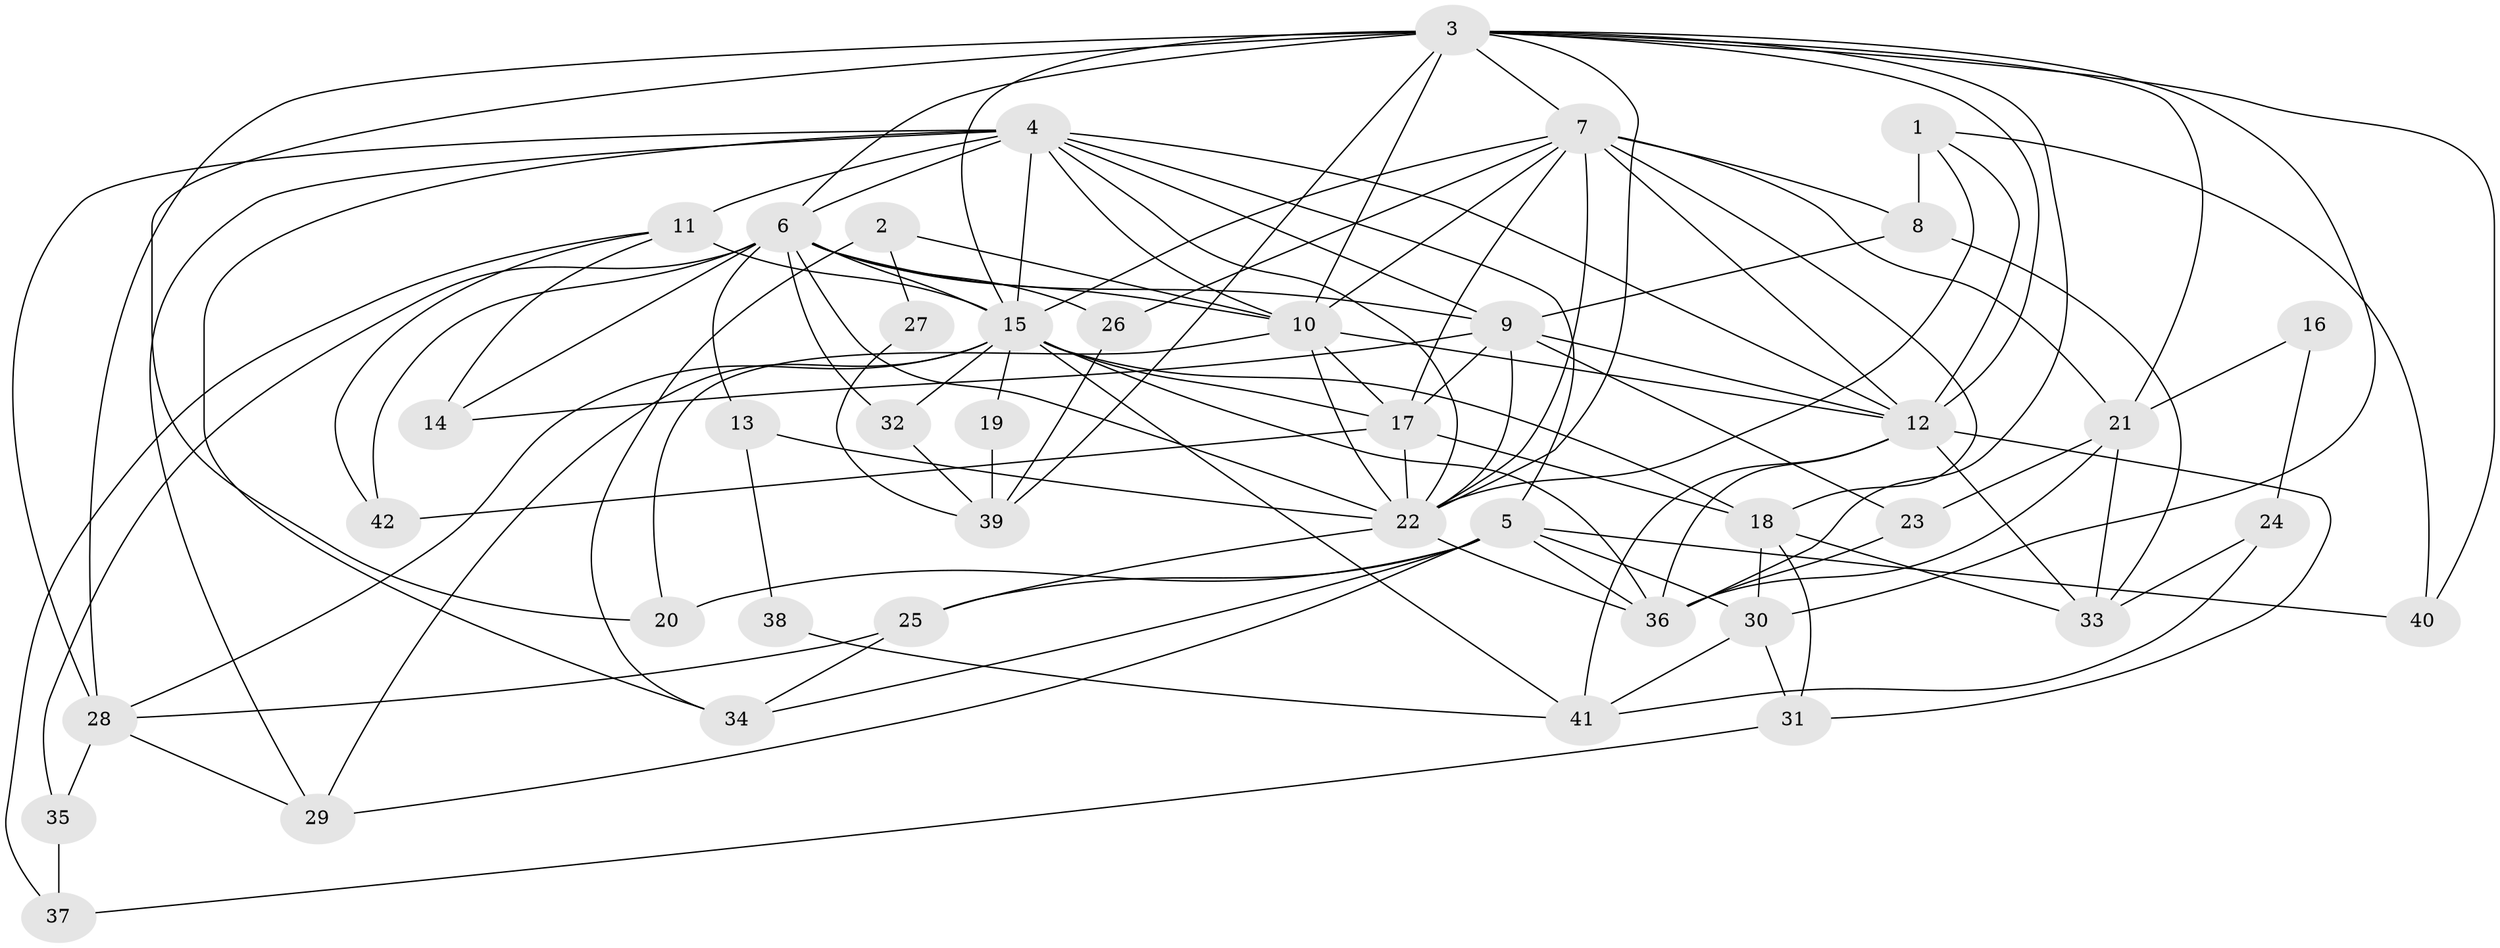 // original degree distribution, {3: 0.3173076923076923, 4: 0.28846153846153844, 5: 0.21153846153846154, 6: 0.057692307692307696, 2: 0.07692307692307693, 7: 0.04807692307692308}
// Generated by graph-tools (version 1.1) at 2025/50/03/04/25 22:50:53]
// undirected, 42 vertices, 115 edges
graph export_dot {
  node [color=gray90,style=filled];
  1;
  2;
  3;
  4;
  5;
  6;
  7;
  8;
  9;
  10;
  11;
  12;
  13;
  14;
  15;
  16;
  17;
  18;
  19;
  20;
  21;
  22;
  23;
  24;
  25;
  26;
  27;
  28;
  29;
  30;
  31;
  32;
  33;
  34;
  35;
  36;
  37;
  38;
  39;
  40;
  41;
  42;
  1 -- 8 [weight=4.0];
  1 -- 12 [weight=1.0];
  1 -- 22 [weight=1.0];
  1 -- 40 [weight=1.0];
  2 -- 10 [weight=1.0];
  2 -- 27 [weight=1.0];
  2 -- 34 [weight=1.0];
  3 -- 6 [weight=1.0];
  3 -- 7 [weight=1.0];
  3 -- 10 [weight=2.0];
  3 -- 12 [weight=1.0];
  3 -- 15 [weight=1.0];
  3 -- 20 [weight=1.0];
  3 -- 21 [weight=1.0];
  3 -- 22 [weight=2.0];
  3 -- 28 [weight=2.0];
  3 -- 30 [weight=1.0];
  3 -- 36 [weight=1.0];
  3 -- 39 [weight=1.0];
  3 -- 40 [weight=1.0];
  4 -- 5 [weight=1.0];
  4 -- 6 [weight=2.0];
  4 -- 9 [weight=3.0];
  4 -- 10 [weight=1.0];
  4 -- 11 [weight=3.0];
  4 -- 12 [weight=1.0];
  4 -- 15 [weight=1.0];
  4 -- 22 [weight=1.0];
  4 -- 28 [weight=1.0];
  4 -- 29 [weight=1.0];
  4 -- 34 [weight=1.0];
  5 -- 20 [weight=1.0];
  5 -- 25 [weight=1.0];
  5 -- 29 [weight=1.0];
  5 -- 30 [weight=1.0];
  5 -- 34 [weight=1.0];
  5 -- 36 [weight=4.0];
  5 -- 40 [weight=1.0];
  6 -- 9 [weight=2.0];
  6 -- 10 [weight=1.0];
  6 -- 13 [weight=1.0];
  6 -- 14 [weight=1.0];
  6 -- 15 [weight=1.0];
  6 -- 22 [weight=1.0];
  6 -- 26 [weight=3.0];
  6 -- 32 [weight=1.0];
  6 -- 35 [weight=1.0];
  6 -- 42 [weight=2.0];
  7 -- 8 [weight=1.0];
  7 -- 10 [weight=3.0];
  7 -- 12 [weight=2.0];
  7 -- 15 [weight=3.0];
  7 -- 17 [weight=1.0];
  7 -- 18 [weight=1.0];
  7 -- 21 [weight=1.0];
  7 -- 22 [weight=3.0];
  7 -- 26 [weight=1.0];
  8 -- 9 [weight=1.0];
  8 -- 33 [weight=1.0];
  9 -- 12 [weight=2.0];
  9 -- 14 [weight=2.0];
  9 -- 17 [weight=2.0];
  9 -- 22 [weight=1.0];
  9 -- 23 [weight=1.0];
  10 -- 12 [weight=1.0];
  10 -- 17 [weight=1.0];
  10 -- 20 [weight=1.0];
  10 -- 22 [weight=1.0];
  11 -- 14 [weight=1.0];
  11 -- 15 [weight=1.0];
  11 -- 37 [weight=1.0];
  11 -- 42 [weight=1.0];
  12 -- 31 [weight=1.0];
  12 -- 33 [weight=1.0];
  12 -- 36 [weight=1.0];
  12 -- 41 [weight=1.0];
  13 -- 22 [weight=1.0];
  13 -- 38 [weight=1.0];
  15 -- 17 [weight=1.0];
  15 -- 18 [weight=1.0];
  15 -- 19 [weight=1.0];
  15 -- 28 [weight=1.0];
  15 -- 29 [weight=1.0];
  15 -- 32 [weight=1.0];
  15 -- 36 [weight=1.0];
  15 -- 41 [weight=1.0];
  16 -- 21 [weight=1.0];
  16 -- 24 [weight=1.0];
  17 -- 18 [weight=1.0];
  17 -- 22 [weight=1.0];
  17 -- 42 [weight=1.0];
  18 -- 30 [weight=1.0];
  18 -- 31 [weight=1.0];
  18 -- 33 [weight=1.0];
  19 -- 39 [weight=1.0];
  21 -- 23 [weight=1.0];
  21 -- 33 [weight=1.0];
  21 -- 36 [weight=3.0];
  22 -- 25 [weight=1.0];
  22 -- 36 [weight=1.0];
  23 -- 36 [weight=1.0];
  24 -- 33 [weight=1.0];
  24 -- 41 [weight=1.0];
  25 -- 28 [weight=1.0];
  25 -- 34 [weight=1.0];
  26 -- 39 [weight=1.0];
  27 -- 39 [weight=1.0];
  28 -- 29 [weight=1.0];
  28 -- 35 [weight=1.0];
  30 -- 31 [weight=1.0];
  30 -- 41 [weight=1.0];
  31 -- 37 [weight=1.0];
  32 -- 39 [weight=1.0];
  35 -- 37 [weight=1.0];
  38 -- 41 [weight=1.0];
}
